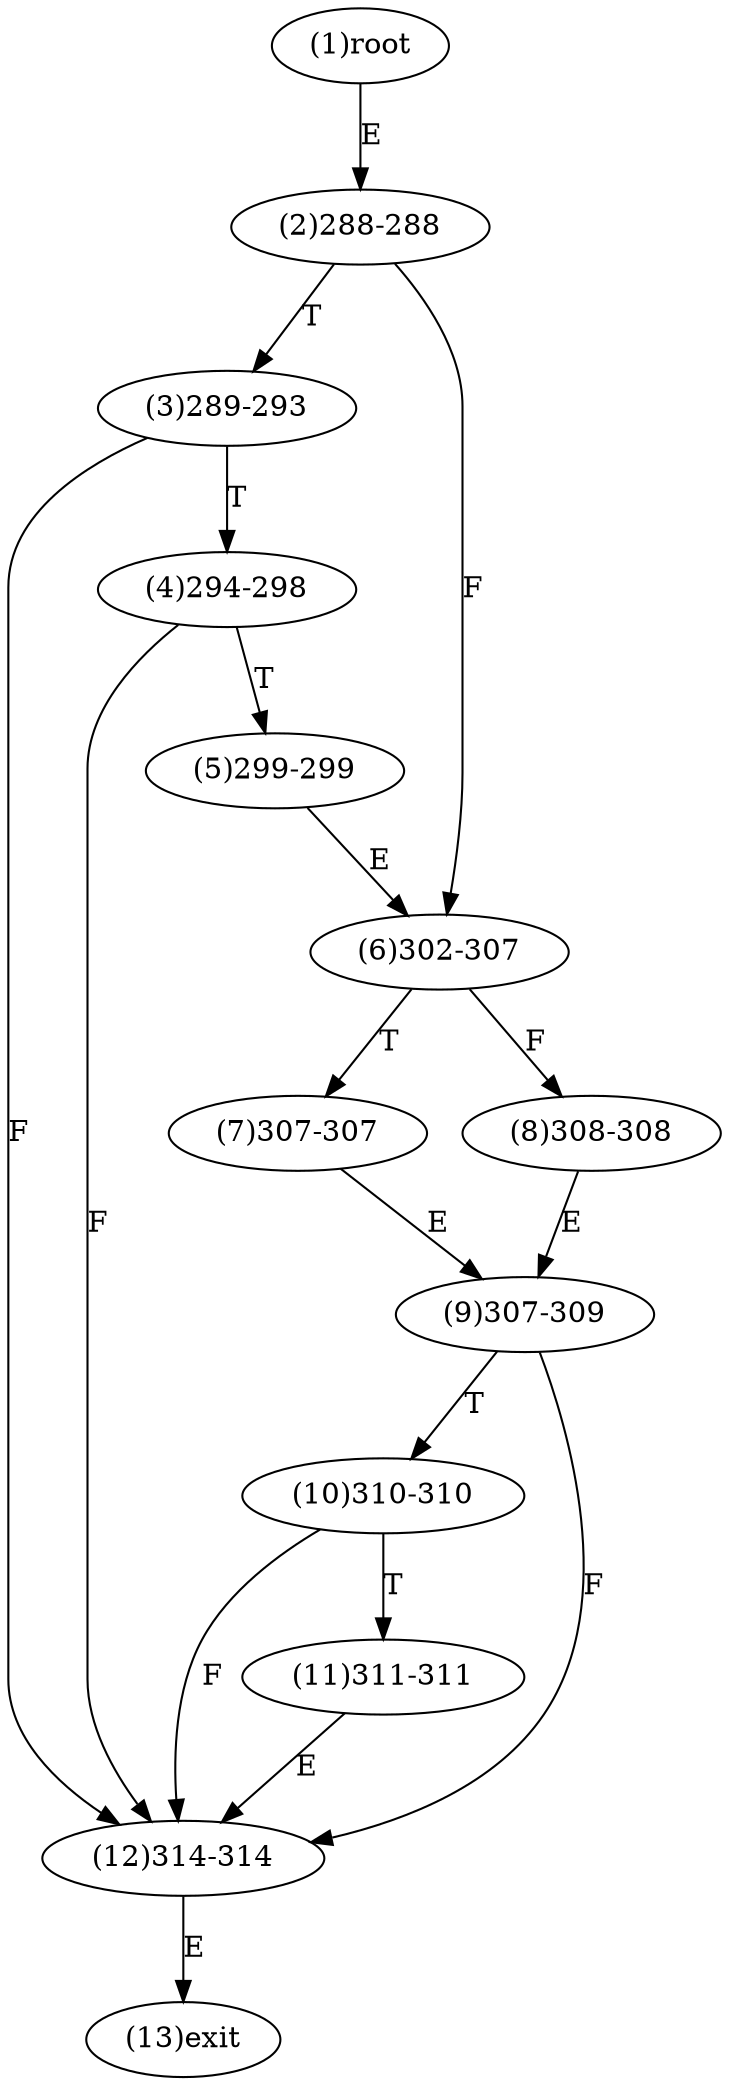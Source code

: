 digraph "" { 
1[ label="(1)root"];
2[ label="(2)288-288"];
3[ label="(3)289-293"];
4[ label="(4)294-298"];
5[ label="(5)299-299"];
6[ label="(6)302-307"];
7[ label="(7)307-307"];
8[ label="(8)308-308"];
9[ label="(9)307-309"];
10[ label="(10)310-310"];
11[ label="(11)311-311"];
12[ label="(12)314-314"];
13[ label="(13)exit"];
1->2[ label="E"];
2->6[ label="F"];
2->3[ label="T"];
3->12[ label="F"];
3->4[ label="T"];
4->12[ label="F"];
4->5[ label="T"];
5->6[ label="E"];
6->8[ label="F"];
6->7[ label="T"];
7->9[ label="E"];
8->9[ label="E"];
9->12[ label="F"];
9->10[ label="T"];
10->12[ label="F"];
10->11[ label="T"];
11->12[ label="E"];
12->13[ label="E"];
}